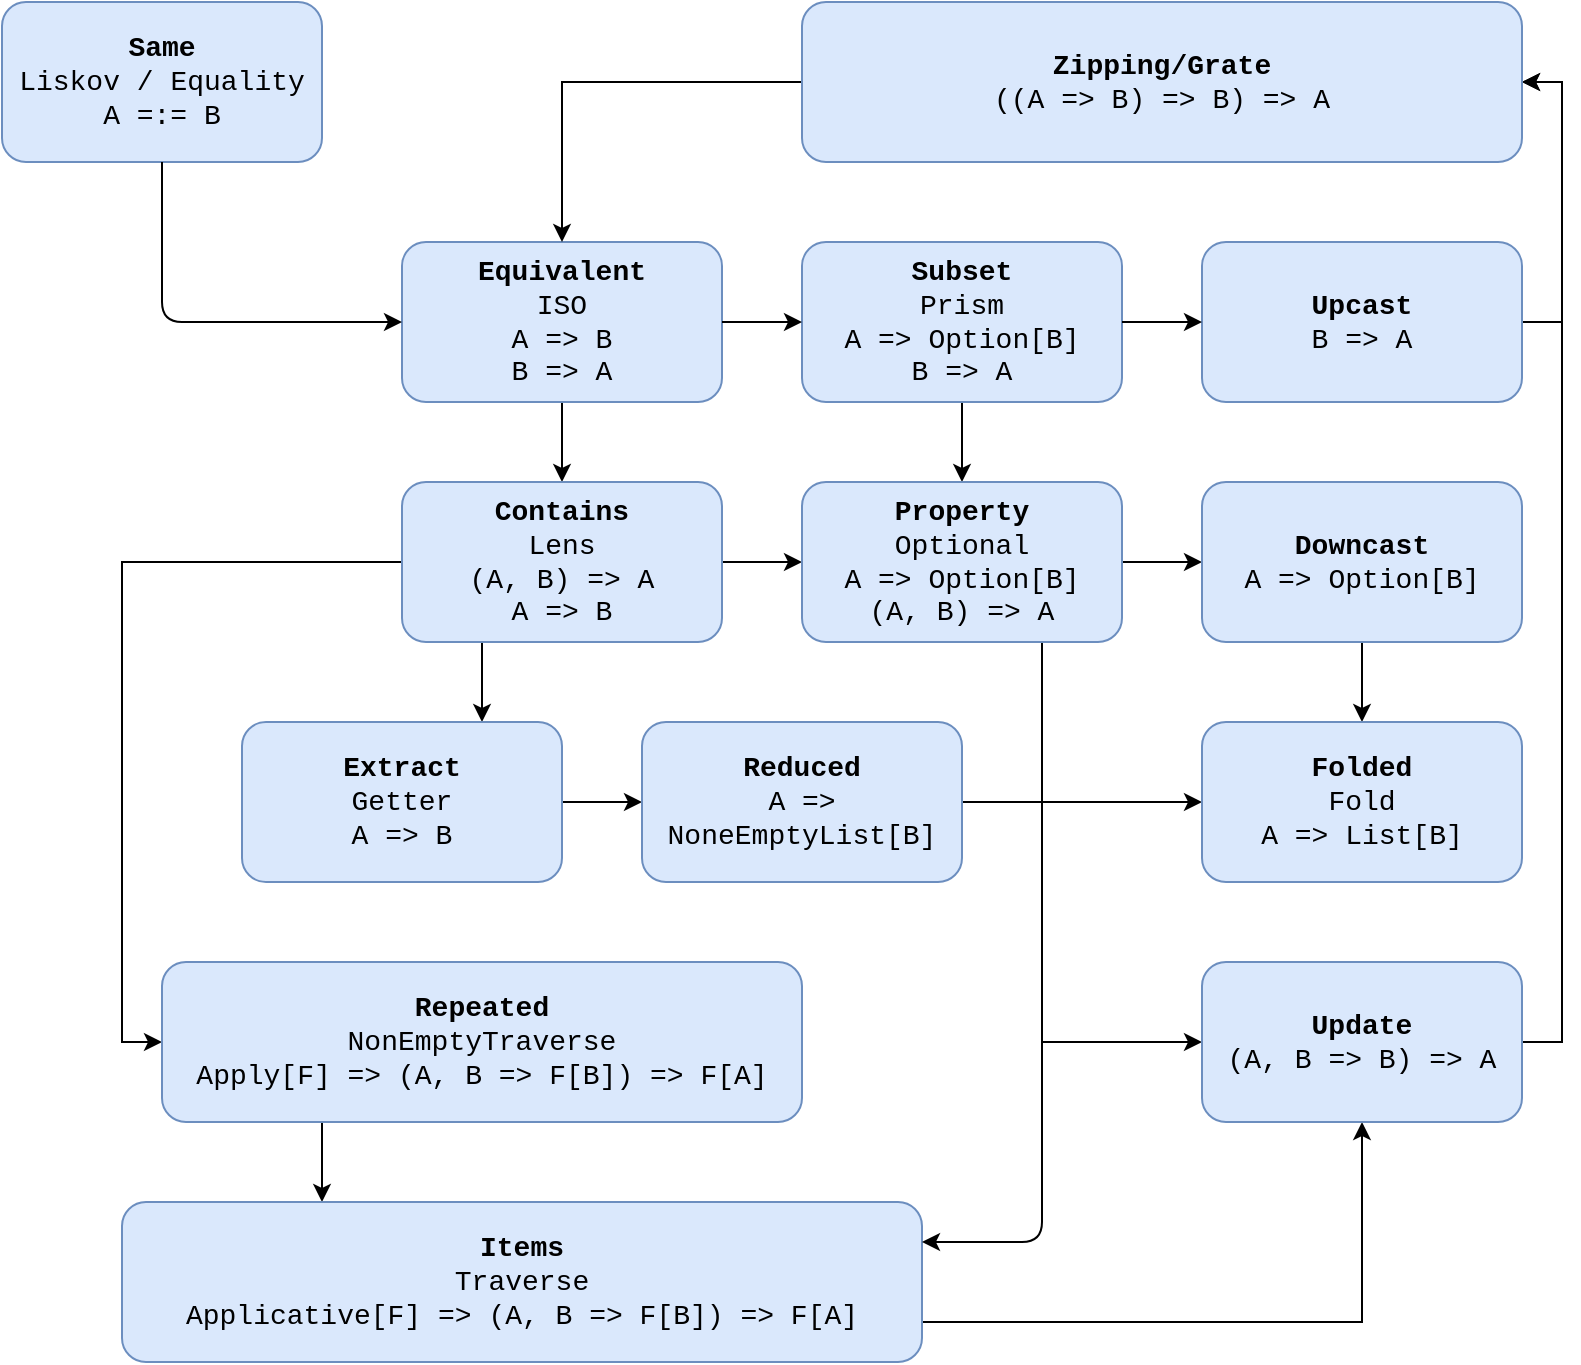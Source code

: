 <mxfile version="13.5.1" type="device"><diagram id="3arvcU_5vFW_IypdmzAv" name="Page-1"><mxGraphModel dx="1186" dy="656" grid="1" gridSize="10" guides="1" tooltips="1" connect="1" arrows="1" fold="1" page="1" pageScale="1" pageWidth="827" pageHeight="1169" math="0" shadow="0"><root><mxCell id="0"/><mxCell id="1" parent="0"/><mxCell id="WOIH7MT4tiMl6sb6r5hy-1" value="&lt;b&gt;Same&lt;/b&gt;&lt;br style=&quot;font-size: 14px&quot;&gt;Liskov / Equality&lt;br style=&quot;font-size: 14px&quot;&gt;A =:= B" style="rounded=1;whiteSpace=wrap;html=1;fillColor=#dae8fc;strokeColor=#6c8ebf;fontFamily=Courier New;fontSize=14;" parent="1" vertex="1"><mxGeometry x="40" y="40" width="160" height="80" as="geometry"/></mxCell><mxCell id="WOIH7MT4tiMl6sb6r5hy-69" style="edgeStyle=orthogonalEdgeStyle;rounded=0;orthogonalLoop=1;jettySize=auto;html=1;exitX=0.5;exitY=1;exitDx=0;exitDy=0;entryX=0.5;entryY=0;entryDx=0;entryDy=0;fontFamily=Courier New;fontSize=14;" parent="1" source="WOIH7MT4tiMl6sb6r5hy-2" target="WOIH7MT4tiMl6sb6r5hy-8" edge="1"><mxGeometry relative="1" as="geometry"/></mxCell><mxCell id="WOIH7MT4tiMl6sb6r5hy-2" value="&lt;b&gt;Equivalent&lt;/b&gt;&lt;br style=&quot;font-size: 14px&quot;&gt;ISO&lt;br style=&quot;font-size: 14px&quot;&gt;A =&amp;gt; B&lt;br style=&quot;font-size: 14px&quot;&gt;B =&amp;gt; A" style="rounded=1;whiteSpace=wrap;html=1;fontFamily=Courier New;fontSize=14;fillColor=#dae8fc;strokeColor=#6c8ebf;" parent="1" vertex="1"><mxGeometry x="240" y="160" width="160" height="80" as="geometry"/></mxCell><mxCell id="WOIH7MT4tiMl6sb6r5hy-3" value="" style="endArrow=classic;html=1;fontFamily=Courier New;fontSize=14;exitX=0.5;exitY=1;exitDx=0;exitDy=0;entryX=0;entryY=0.5;entryDx=0;entryDy=0;" parent="1" source="WOIH7MT4tiMl6sb6r5hy-1" target="WOIH7MT4tiMl6sb6r5hy-2" edge="1"><mxGeometry width="50" height="50" relative="1" as="geometry"><mxPoint x="390" y="460" as="sourcePoint"/><mxPoint x="440" y="410" as="targetPoint"/><Array as="points"><mxPoint x="120" y="200"/></Array></mxGeometry></mxCell><mxCell id="WOIH7MT4tiMl6sb6r5hy-48" style="edgeStyle=orthogonalEdgeStyle;rounded=0;orthogonalLoop=1;jettySize=auto;html=1;exitX=0.5;exitY=1;exitDx=0;exitDy=0;entryX=0.5;entryY=0;entryDx=0;entryDy=0;fontFamily=Courier New;fontSize=14;" parent="1" source="WOIH7MT4tiMl6sb6r5hy-4" target="WOIH7MT4tiMl6sb6r5hy-10" edge="1"><mxGeometry relative="1" as="geometry"/></mxCell><mxCell id="WOIH7MT4tiMl6sb6r5hy-4" value="&lt;b&gt;Subset&lt;/b&gt;&lt;br&gt;Prism&lt;br&gt;A =&amp;gt; Option[B]&lt;br&gt;B =&amp;gt; A" style="rounded=1;whiteSpace=wrap;html=1;fontFamily=Courier New;fontSize=14;fillColor=#dae8fc;strokeColor=#6c8ebf;" parent="1" vertex="1"><mxGeometry x="440" y="160" width="160" height="80" as="geometry"/></mxCell><mxCell id="d_OEYw9aK8vJqIMJzf52-6" style="edgeStyle=orthogonalEdgeStyle;rounded=0;orthogonalLoop=1;jettySize=auto;html=1;exitX=1;exitY=0.5;exitDx=0;exitDy=0;entryX=1;entryY=0.5;entryDx=0;entryDy=0;" edge="1" parent="1" source="WOIH7MT4tiMl6sb6r5hy-5" target="d_OEYw9aK8vJqIMJzf52-1"><mxGeometry relative="1" as="geometry"/></mxCell><mxCell id="WOIH7MT4tiMl6sb6r5hy-5" value="&lt;b&gt;Upcast&lt;br&gt;&lt;/b&gt;B =&amp;gt; A" style="rounded=1;whiteSpace=wrap;html=1;fontFamily=Courier New;fontSize=14;fillColor=#dae8fc;strokeColor=#6c8ebf;" parent="1" vertex="1"><mxGeometry x="640" y="160" width="160" height="80" as="geometry"/></mxCell><mxCell id="WOIH7MT4tiMl6sb6r5hy-6" value="" style="endArrow=classic;html=1;fontFamily=Courier New;fontSize=14;exitX=1;exitY=0.5;exitDx=0;exitDy=0;entryX=0;entryY=0.5;entryDx=0;entryDy=0;" parent="1" source="WOIH7MT4tiMl6sb6r5hy-4" target="WOIH7MT4tiMl6sb6r5hy-5" edge="1"><mxGeometry width="50" height="50" relative="1" as="geometry"><mxPoint x="280" y="430" as="sourcePoint"/><mxPoint x="330" y="380" as="targetPoint"/></mxGeometry></mxCell><mxCell id="WOIH7MT4tiMl6sb6r5hy-7" value="" style="endArrow=classic;html=1;fontFamily=Courier New;fontSize=14;exitX=1;exitY=0.5;exitDx=0;exitDy=0;entryX=0;entryY=0.5;entryDx=0;entryDy=0;" parent="1" source="WOIH7MT4tiMl6sb6r5hy-2" target="WOIH7MT4tiMl6sb6r5hy-4" edge="1"><mxGeometry width="50" height="50" relative="1" as="geometry"><mxPoint x="280" y="430" as="sourcePoint"/><mxPoint x="330" y="380" as="targetPoint"/></mxGeometry></mxCell><mxCell id="WOIH7MT4tiMl6sb6r5hy-70" style="edgeStyle=orthogonalEdgeStyle;rounded=0;orthogonalLoop=1;jettySize=auto;html=1;exitX=1;exitY=0.5;exitDx=0;exitDy=0;entryX=0;entryY=0.5;entryDx=0;entryDy=0;fontFamily=Courier New;fontSize=14;" parent="1" source="WOIH7MT4tiMl6sb6r5hy-8" target="WOIH7MT4tiMl6sb6r5hy-10" edge="1"><mxGeometry relative="1" as="geometry"/></mxCell><mxCell id="WOIH7MT4tiMl6sb6r5hy-72" style="edgeStyle=orthogonalEdgeStyle;rounded=0;orthogonalLoop=1;jettySize=auto;html=1;exitX=0.25;exitY=1;exitDx=0;exitDy=0;entryX=0.75;entryY=0;entryDx=0;entryDy=0;fontFamily=Courier New;fontSize=14;" parent="1" source="WOIH7MT4tiMl6sb6r5hy-8" target="WOIH7MT4tiMl6sb6r5hy-19" edge="1"><mxGeometry relative="1" as="geometry"/></mxCell><mxCell id="WOIH7MT4tiMl6sb6r5hy-74" style="edgeStyle=orthogonalEdgeStyle;rounded=0;orthogonalLoop=1;jettySize=auto;html=1;exitX=0;exitY=0.5;exitDx=0;exitDy=0;entryX=0;entryY=0.5;entryDx=0;entryDy=0;fontFamily=Courier New;fontSize=14;" parent="1" source="WOIH7MT4tiMl6sb6r5hy-8" target="WOIH7MT4tiMl6sb6r5hy-13" edge="1"><mxGeometry relative="1" as="geometry"/></mxCell><mxCell id="WOIH7MT4tiMl6sb6r5hy-8" value="&lt;b&gt;Contains&lt;/b&gt;&lt;br&gt;Lens&lt;br&gt;(A, B) =&amp;gt; A&lt;br&gt;A =&amp;gt; B" style="rounded=1;whiteSpace=wrap;html=1;fontFamily=Courier New;fontSize=14;fillColor=#dae8fc;strokeColor=#6c8ebf;" parent="1" vertex="1"><mxGeometry x="240" y="280" width="160" height="80" as="geometry"/></mxCell><mxCell id="WOIH7MT4tiMl6sb6r5hy-57" style="edgeStyle=orthogonalEdgeStyle;rounded=0;orthogonalLoop=1;jettySize=auto;html=1;exitX=1;exitY=0.5;exitDx=0;exitDy=0;entryX=0;entryY=0.5;entryDx=0;entryDy=0;fontFamily=Courier New;fontSize=14;" parent="1" source="WOIH7MT4tiMl6sb6r5hy-10" target="WOIH7MT4tiMl6sb6r5hy-21" edge="1"><mxGeometry relative="1" as="geometry"/></mxCell><mxCell id="WOIH7MT4tiMl6sb6r5hy-67" style="edgeStyle=orthogonalEdgeStyle;rounded=0;orthogonalLoop=1;jettySize=auto;html=1;exitX=0.75;exitY=1;exitDx=0;exitDy=0;entryX=0;entryY=0.5;entryDx=0;entryDy=0;fontFamily=Courier New;fontSize=14;" parent="1" source="WOIH7MT4tiMl6sb6r5hy-10" target="WOIH7MT4tiMl6sb6r5hy-33" edge="1"><mxGeometry relative="1" as="geometry"/></mxCell><mxCell id="WOIH7MT4tiMl6sb6r5hy-10" value="&lt;b&gt;Property&lt;/b&gt;&lt;br&gt;Optional&lt;br&gt;A =&amp;gt; Option[B]&lt;br&gt;(A, B) =&amp;gt; A" style="rounded=1;whiteSpace=wrap;html=1;fontFamily=Courier New;fontSize=14;fillColor=#dae8fc;strokeColor=#6c8ebf;" parent="1" vertex="1"><mxGeometry x="440" y="280" width="160" height="80" as="geometry"/></mxCell><mxCell id="WOIH7MT4tiMl6sb6r5hy-73" style="edgeStyle=orthogonalEdgeStyle;rounded=0;orthogonalLoop=1;jettySize=auto;html=1;exitX=0.25;exitY=1;exitDx=0;exitDy=0;entryX=0.25;entryY=0;entryDx=0;entryDy=0;fontFamily=Courier New;fontSize=14;" parent="1" source="WOIH7MT4tiMl6sb6r5hy-13" target="WOIH7MT4tiMl6sb6r5hy-30" edge="1"><mxGeometry relative="1" as="geometry"/></mxCell><mxCell id="WOIH7MT4tiMl6sb6r5hy-13" value="&lt;b&gt;Repeated&lt;/b&gt;&lt;br&gt;NonEmptyTraverse&lt;br&gt;Apply[F] =&amp;gt; (A, B =&amp;gt; F[B]) =&amp;gt; F[A]" style="rounded=1;whiteSpace=wrap;html=1;fontFamily=Courier New;fontSize=14;fillColor=#dae8fc;strokeColor=#6c8ebf;" parent="1" vertex="1"><mxGeometry x="120" y="520" width="320" height="80" as="geometry"/></mxCell><mxCell id="WOIH7MT4tiMl6sb6r5hy-58" style="edgeStyle=orthogonalEdgeStyle;rounded=0;orthogonalLoop=1;jettySize=auto;html=1;exitX=1;exitY=0.5;exitDx=0;exitDy=0;entryX=0;entryY=0.5;entryDx=0;entryDy=0;fontFamily=Courier New;fontSize=14;" parent="1" source="WOIH7MT4tiMl6sb6r5hy-19" target="WOIH7MT4tiMl6sb6r5hy-24" edge="1"><mxGeometry relative="1" as="geometry"/></mxCell><mxCell id="WOIH7MT4tiMl6sb6r5hy-19" value="&lt;b&gt;Extract&lt;/b&gt;&lt;br&gt;Getter&lt;br&gt;A =&amp;gt; B" style="rounded=1;whiteSpace=wrap;html=1;fontFamily=Courier New;fontSize=14;fillColor=#dae8fc;strokeColor=#6c8ebf;" parent="1" vertex="1"><mxGeometry x="160" y="400" width="160" height="80" as="geometry"/></mxCell><mxCell id="WOIH7MT4tiMl6sb6r5hy-56" style="edgeStyle=orthogonalEdgeStyle;rounded=0;orthogonalLoop=1;jettySize=auto;html=1;exitX=0.5;exitY=1;exitDx=0;exitDy=0;entryX=0.5;entryY=0;entryDx=0;entryDy=0;fontFamily=Courier New;fontSize=14;" parent="1" source="WOIH7MT4tiMl6sb6r5hy-21" target="WOIH7MT4tiMl6sb6r5hy-27" edge="1"><mxGeometry relative="1" as="geometry"/></mxCell><mxCell id="WOIH7MT4tiMl6sb6r5hy-21" value="&lt;b&gt;Downcast&lt;br&gt;&lt;/b&gt;A =&amp;gt; Option[B]" style="rounded=1;whiteSpace=wrap;html=1;fontFamily=Courier New;fontSize=14;fillColor=#dae8fc;strokeColor=#6c8ebf;" parent="1" vertex="1"><mxGeometry x="640" y="280" width="160" height="80" as="geometry"/></mxCell><mxCell id="WOIH7MT4tiMl6sb6r5hy-59" style="edgeStyle=orthogonalEdgeStyle;rounded=0;orthogonalLoop=1;jettySize=auto;html=1;exitX=1;exitY=0.5;exitDx=0;exitDy=0;entryX=0;entryY=0.5;entryDx=0;entryDy=0;fontFamily=Courier New;fontSize=14;" parent="1" source="WOIH7MT4tiMl6sb6r5hy-24" target="WOIH7MT4tiMl6sb6r5hy-27" edge="1"><mxGeometry relative="1" as="geometry"/></mxCell><mxCell id="WOIH7MT4tiMl6sb6r5hy-24" value="&lt;b&gt;Reduced&lt;/b&gt;&lt;br&gt;A =&amp;gt; NoneEmptyList[B]" style="rounded=1;whiteSpace=wrap;html=1;fontFamily=Courier New;fontSize=14;fillColor=#dae8fc;strokeColor=#6c8ebf;" parent="1" vertex="1"><mxGeometry x="360" y="400" width="160" height="80" as="geometry"/></mxCell><mxCell id="WOIH7MT4tiMl6sb6r5hy-27" value="&lt;b&gt;Folded&lt;/b&gt;&lt;br&gt;Fold&lt;br&gt;A =&amp;gt; List[B]" style="rounded=1;whiteSpace=wrap;html=1;fontFamily=Courier New;fontSize=14;fillColor=#dae8fc;strokeColor=#6c8ebf;" parent="1" vertex="1"><mxGeometry x="640" y="400" width="160" height="80" as="geometry"/></mxCell><mxCell id="WOIH7MT4tiMl6sb6r5hy-50" style="edgeStyle=orthogonalEdgeStyle;rounded=0;orthogonalLoop=1;jettySize=auto;html=1;exitX=1;exitY=0.75;exitDx=0;exitDy=0;entryX=0.5;entryY=1;entryDx=0;entryDy=0;fontFamily=Courier New;fontSize=14;" parent="1" source="WOIH7MT4tiMl6sb6r5hy-30" target="WOIH7MT4tiMl6sb6r5hy-33" edge="1"><mxGeometry relative="1" as="geometry"/></mxCell><mxCell id="WOIH7MT4tiMl6sb6r5hy-30" value="&lt;b&gt;Items&lt;/b&gt;&lt;br&gt;Traverse&lt;br&gt;Applicative[F] =&amp;gt; (A, B =&amp;gt; F[B]) =&amp;gt; F[A]" style="rounded=1;whiteSpace=wrap;html=1;fontFamily=Courier New;fontSize=14;fillColor=#dae8fc;strokeColor=#6c8ebf;" parent="1" vertex="1"><mxGeometry x="100" y="640" width="400" height="80" as="geometry"/></mxCell><mxCell id="d_OEYw9aK8vJqIMJzf52-5" style="edgeStyle=orthogonalEdgeStyle;rounded=0;orthogonalLoop=1;jettySize=auto;html=1;exitX=1;exitY=0.5;exitDx=0;exitDy=0;entryX=1;entryY=0.5;entryDx=0;entryDy=0;" edge="1" parent="1" source="WOIH7MT4tiMl6sb6r5hy-33" target="d_OEYw9aK8vJqIMJzf52-1"><mxGeometry relative="1" as="geometry"/></mxCell><mxCell id="WOIH7MT4tiMl6sb6r5hy-33" value="&lt;b&gt;Update&lt;/b&gt;&lt;br&gt;(A, B =&amp;gt; B) =&amp;gt; A" style="rounded=1;whiteSpace=wrap;html=1;fontFamily=Courier New;fontSize=14;fillColor=#dae8fc;strokeColor=#6c8ebf;" parent="1" vertex="1"><mxGeometry x="640" y="520" width="160" height="80" as="geometry"/></mxCell><mxCell id="WOIH7MT4tiMl6sb6r5hy-68" value="" style="endArrow=classic;html=1;fontFamily=Courier New;fontSize=14;entryX=1;entryY=0.25;entryDx=0;entryDy=0;" parent="1" target="WOIH7MT4tiMl6sb6r5hy-30" edge="1"><mxGeometry width="50" height="50" relative="1" as="geometry"><mxPoint x="560" y="560" as="sourcePoint"/><mxPoint x="560" y="670" as="targetPoint"/><Array as="points"><mxPoint x="560" y="660"/></Array></mxGeometry></mxCell><mxCell id="d_OEYw9aK8vJqIMJzf52-9" style="edgeStyle=orthogonalEdgeStyle;rounded=0;orthogonalLoop=1;jettySize=auto;html=1;exitX=0;exitY=0.5;exitDx=0;exitDy=0;entryX=0.5;entryY=0;entryDx=0;entryDy=0;" edge="1" parent="1" source="d_OEYw9aK8vJqIMJzf52-1" target="WOIH7MT4tiMl6sb6r5hy-2"><mxGeometry relative="1" as="geometry"/></mxCell><mxCell id="d_OEYw9aK8vJqIMJzf52-1" value="&lt;font style=&quot;font-size: 14px&quot; face=&quot;Courier New&quot;&gt;&lt;b&gt;Zipping/Grate&lt;/b&gt;&lt;br&gt;((A =&amp;gt; B) =&amp;gt; B) =&amp;gt; A&lt;br&gt;&lt;/font&gt;" style="rounded=1;whiteSpace=wrap;html=1;fillColor=#dae8fc;strokeColor=#6c8ebf;" vertex="1" parent="1"><mxGeometry x="440" y="40" width="360" height="80" as="geometry"/></mxCell></root></mxGraphModel></diagram></mxfile>
